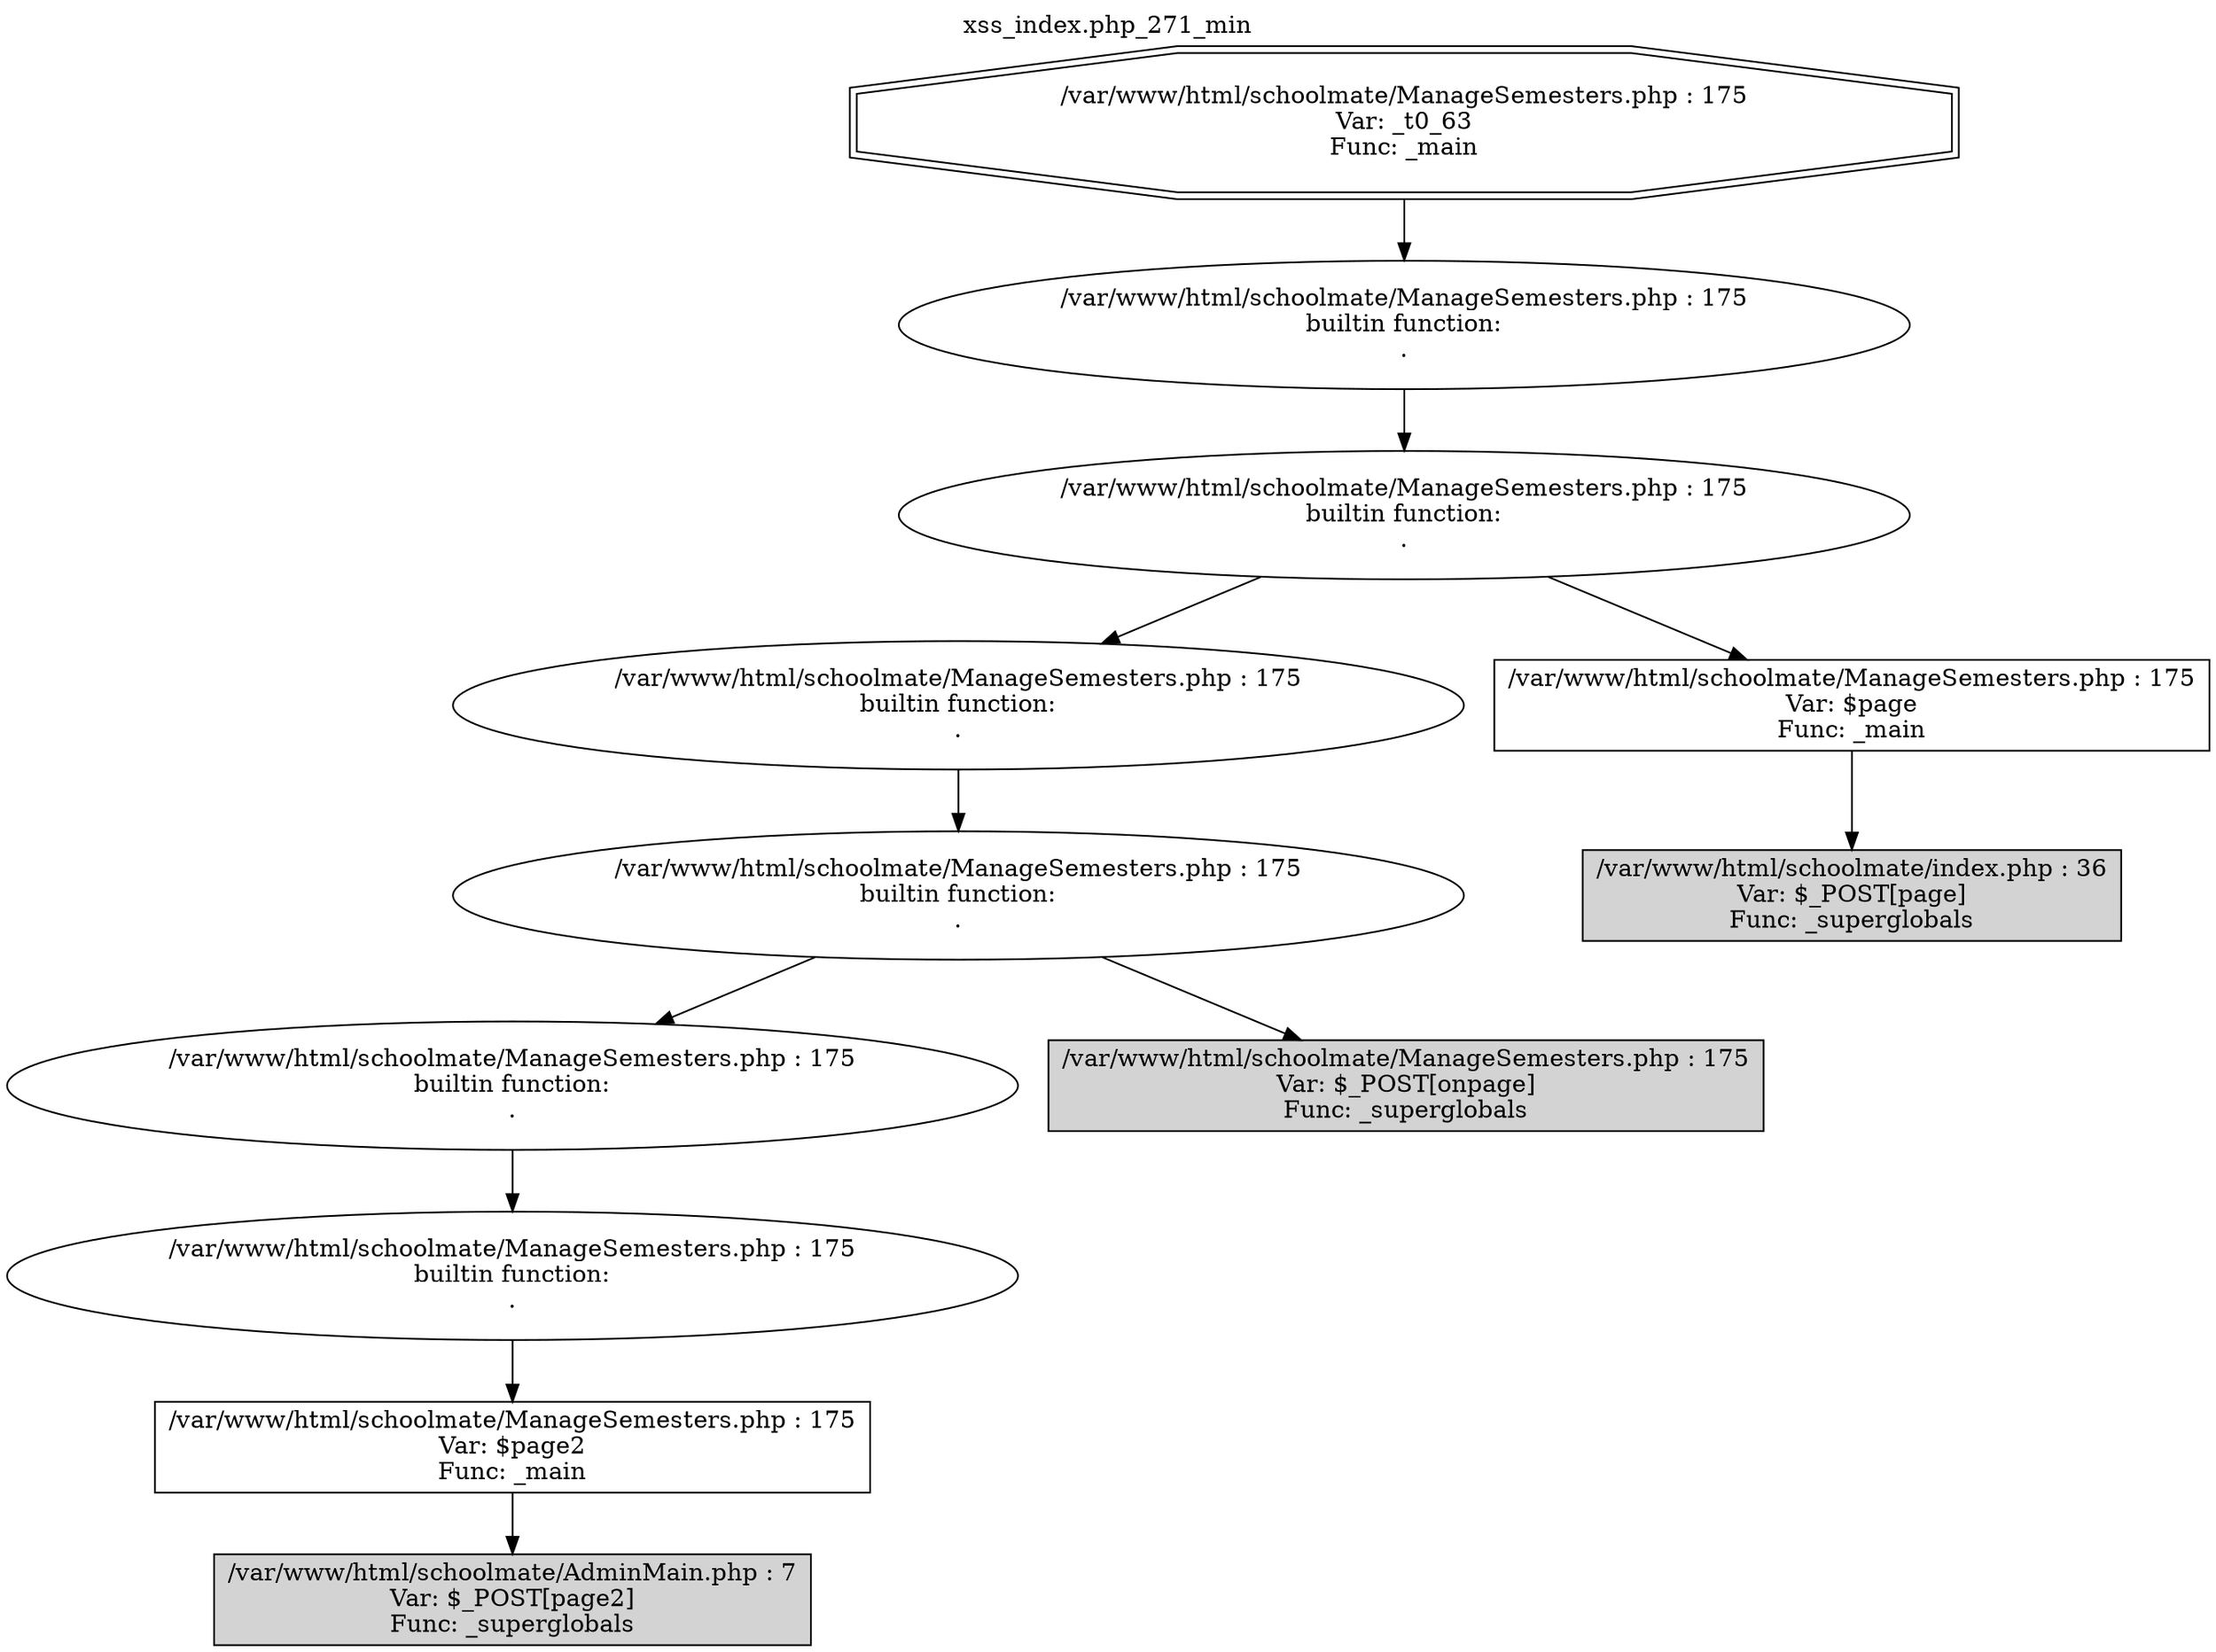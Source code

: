 digraph cfg {
  label="xss_index.php_271_min";
  labelloc=t;
  n1 [shape=doubleoctagon, label="/var/www/html/schoolmate/ManageSemesters.php : 175\nVar: _t0_63\nFunc: _main\n"];
  n2 [shape=ellipse, label="/var/www/html/schoolmate/ManageSemesters.php : 175\nbuiltin function:\n.\n"];
  n3 [shape=ellipse, label="/var/www/html/schoolmate/ManageSemesters.php : 175\nbuiltin function:\n.\n"];
  n4 [shape=ellipse, label="/var/www/html/schoolmate/ManageSemesters.php : 175\nbuiltin function:\n.\n"];
  n5 [shape=ellipse, label="/var/www/html/schoolmate/ManageSemesters.php : 175\nbuiltin function:\n.\n"];
  n6 [shape=ellipse, label="/var/www/html/schoolmate/ManageSemesters.php : 175\nbuiltin function:\n.\n"];
  n7 [shape=ellipse, label="/var/www/html/schoolmate/ManageSemesters.php : 175\nbuiltin function:\n.\n"];
  n8 [shape=box, label="/var/www/html/schoolmate/ManageSemesters.php : 175\nVar: $page2\nFunc: _main\n"];
  n9 [shape=box, label="/var/www/html/schoolmate/AdminMain.php : 7\nVar: $_POST[page2]\nFunc: _superglobals\n",style=filled];
  n10 [shape=box, label="/var/www/html/schoolmate/ManageSemesters.php : 175\nVar: $_POST[onpage]\nFunc: _superglobals\n",style=filled];
  n11 [shape=box, label="/var/www/html/schoolmate/ManageSemesters.php : 175\nVar: $page\nFunc: _main\n"];
  n12 [shape=box, label="/var/www/html/schoolmate/index.php : 36\nVar: $_POST[page]\nFunc: _superglobals\n",style=filled];
  n1 -> n2;
  n2 -> n3;
  n3 -> n4;
  n3 -> n11;
  n4 -> n5;
  n5 -> n6;
  n5 -> n10;
  n6 -> n7;
  n7 -> n8;
  n8 -> n9;
  n11 -> n12;
}
